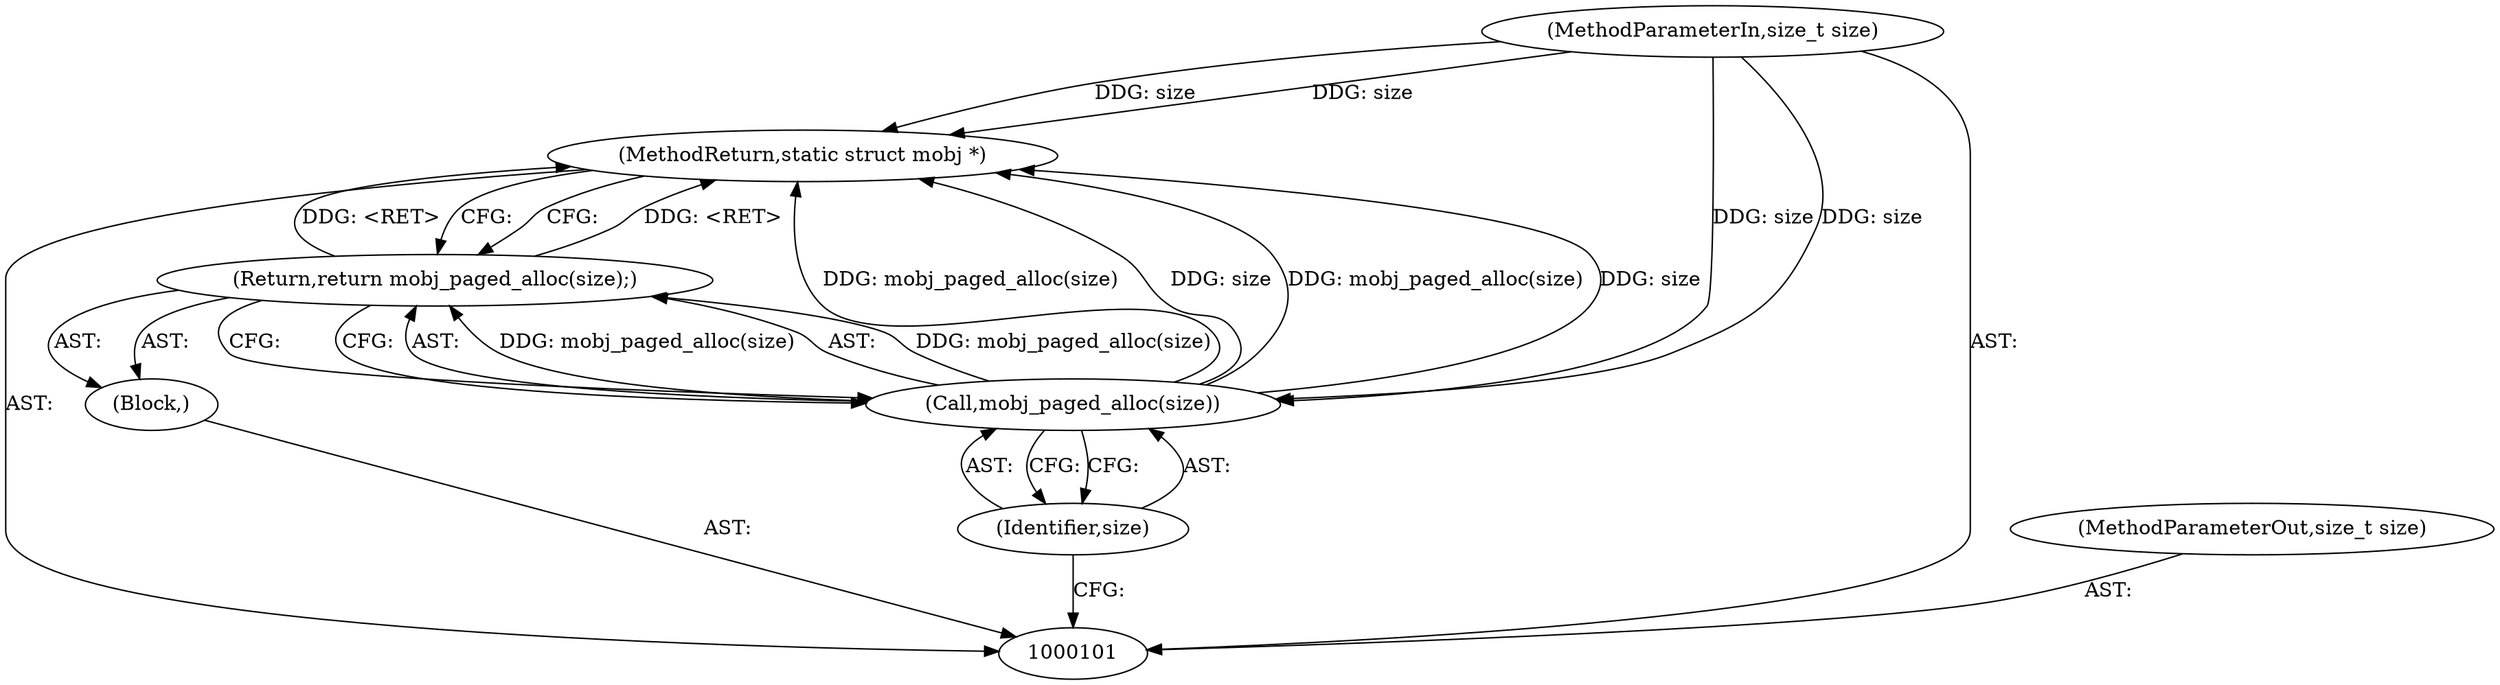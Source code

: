 digraph "0_optee_os_7e768f8a473409215fe3fff8f6e31f8a3a0103c6" {
"1000107" [label="(MethodReturn,static struct mobj *)"];
"1000102" [label="(MethodParameterIn,size_t size)"];
"1000116" [label="(MethodParameterOut,size_t size)"];
"1000103" [label="(Block,)"];
"1000104" [label="(Return,return mobj_paged_alloc(size);)"];
"1000106" [label="(Identifier,size)"];
"1000105" [label="(Call,mobj_paged_alloc(size))"];
"1000107" -> "1000101"  [label="AST: "];
"1000107" -> "1000104"  [label="CFG: "];
"1000105" -> "1000107"  [label="DDG: mobj_paged_alloc(size)"];
"1000105" -> "1000107"  [label="DDG: size"];
"1000102" -> "1000107"  [label="DDG: size"];
"1000104" -> "1000107"  [label="DDG: <RET>"];
"1000102" -> "1000101"  [label="AST: "];
"1000102" -> "1000107"  [label="DDG: size"];
"1000102" -> "1000105"  [label="DDG: size"];
"1000116" -> "1000101"  [label="AST: "];
"1000103" -> "1000101"  [label="AST: "];
"1000104" -> "1000103"  [label="AST: "];
"1000104" -> "1000103"  [label="AST: "];
"1000104" -> "1000105"  [label="CFG: "];
"1000105" -> "1000104"  [label="AST: "];
"1000107" -> "1000104"  [label="CFG: "];
"1000104" -> "1000107"  [label="DDG: <RET>"];
"1000105" -> "1000104"  [label="DDG: mobj_paged_alloc(size)"];
"1000106" -> "1000105"  [label="AST: "];
"1000106" -> "1000101"  [label="CFG: "];
"1000105" -> "1000106"  [label="CFG: "];
"1000105" -> "1000104"  [label="AST: "];
"1000105" -> "1000106"  [label="CFG: "];
"1000106" -> "1000105"  [label="AST: "];
"1000104" -> "1000105"  [label="CFG: "];
"1000105" -> "1000107"  [label="DDG: mobj_paged_alloc(size)"];
"1000105" -> "1000107"  [label="DDG: size"];
"1000105" -> "1000104"  [label="DDG: mobj_paged_alloc(size)"];
"1000102" -> "1000105"  [label="DDG: size"];
}
